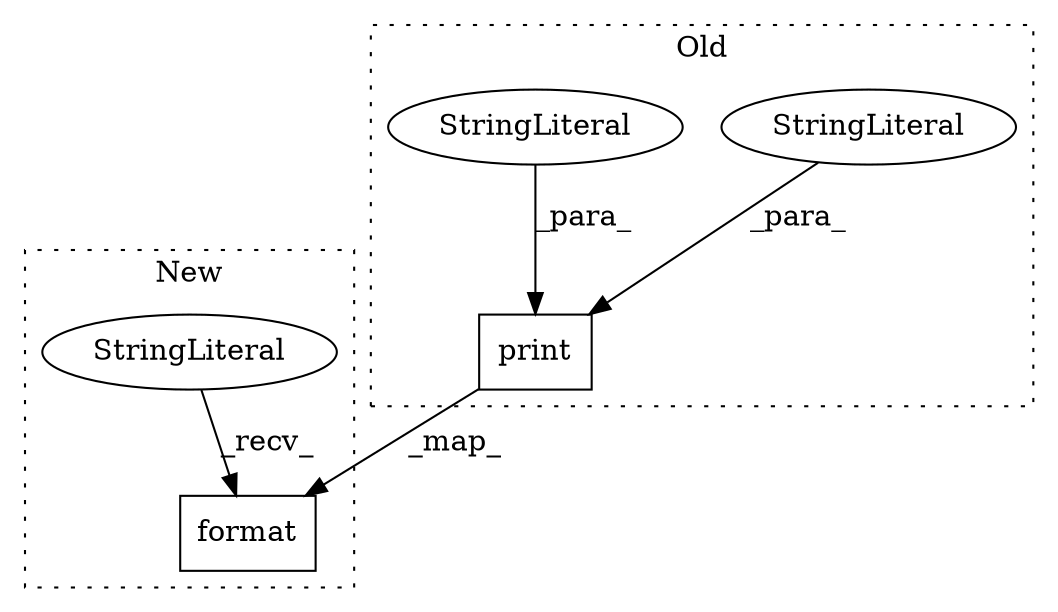 digraph G {
subgraph cluster0 {
1 [label="print" a="32" s="2383,2434" l="6,1" shape="box"];
4 [label="StringLiteral" a="45" s="2389" l="7" shape="ellipse"];
5 [label="StringLiteral" a="45" s="2409" l="13" shape="ellipse"];
label = "Old";
style="dotted";
}
subgraph cluster1 {
2 [label="format" a="32" s="2530,2560" l="7,1" shape="box"];
3 [label="StringLiteral" a="45" s="2503" l="26" shape="ellipse"];
label = "New";
style="dotted";
}
1 -> 2 [label="_map_"];
3 -> 2 [label="_recv_"];
4 -> 1 [label="_para_"];
5 -> 1 [label="_para_"];
}